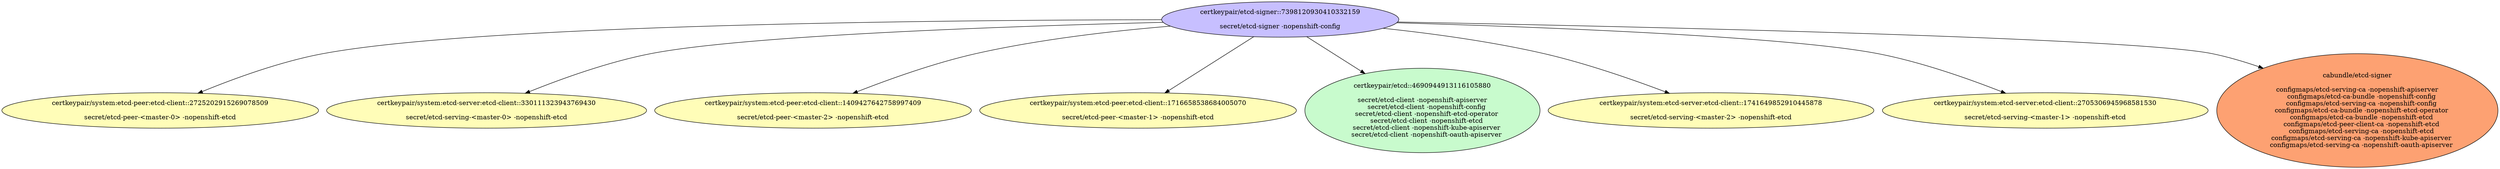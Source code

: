 digraph "OpenShift Certificates" {
  // Node definitions.
  0 [
    label="certkeypair/system:etcd-peer:etcd-client::2725202915269078509\n\nsecret/etcd-peer-<master-0> -nopenshift-etcd\n"
    style=filled
    fillcolor="#fffdb8"
  ];
  1 [
    label="certkeypair/etcd-signer::7398120930410332159\n\nsecret/etcd-signer -nopenshift-config\n"
    style=filled
    fillcolor="#c7bfff"
  ];
  2 [
    label="certkeypair/system:etcd-server:etcd-client::330111323943769430\n\nsecret/etcd-serving-<master-0> -nopenshift-etcd\n"
    style=filled
    fillcolor="#fffdb8"
  ];
  3 [
    label="certkeypair/system:etcd-peer:etcd-client::1409427642758997409\n\nsecret/etcd-peer-<master-2> -nopenshift-etcd\n"
    style=filled
    fillcolor="#fffdb8"
  ];
  4 [
    label="certkeypair/system:etcd-peer:etcd-client::1716658538684005070\n\nsecret/etcd-peer-<master-1> -nopenshift-etcd\n"
    style=filled
    fillcolor="#fffdb8"
  ];
  5 [
    label="certkeypair/etcd::4690944913116105880\n\nsecret/etcd-client -nopenshift-apiserver\n    secret/etcd-client -nopenshift-config\n    secret/etcd-client -nopenshift-etcd-operator\n    secret/etcd-client -nopenshift-etcd\n    secret/etcd-client -nopenshift-kube-apiserver\n    secret/etcd-client -nopenshift-oauth-apiserver\n"
    style=filled
    fillcolor="#c8fbcd"
  ];
  6 [
    label="certkeypair/system:etcd-server:etcd-client::1741649852910445878\n\nsecret/etcd-serving-<master-2> -nopenshift-etcd\n"
    style=filled
    fillcolor="#fffdb8"
  ];
  7 [
    label="certkeypair/system:etcd-server:etcd-client::2705306945968581530\n\nsecret/etcd-serving-<master-1> -nopenshift-etcd\n"
    style=filled
    fillcolor="#fffdb8"
  ];
  8 [
    label="cabundle/etcd-signer\n\nconfigmaps/etcd-serving-ca -nopenshift-apiserver\n    configmaps/etcd-ca-bundle -nopenshift-config\n    configmaps/etcd-serving-ca -nopenshift-config\n    configmaps/etcd-ca-bundle -nopenshift-etcd-operator\n    configmaps/etcd-ca-bundle -nopenshift-etcd\n    configmaps/etcd-peer-client-ca -nopenshift-etcd\n    configmaps/etcd-serving-ca -nopenshift-etcd\n    configmaps/etcd-serving-ca -nopenshift-kube-apiserver\n    configmaps/etcd-serving-ca -nopenshift-oauth-apiserver\n"
    style=filled
    fillcolor="#fda172"
  ];

  // Edge definitions.
  1 -> 0;
  1 -> 2;
  1 -> 3;
  1 -> 4;
  1 -> 5;
  1 -> 6;
  1 -> 7;
  1 -> 8;
}